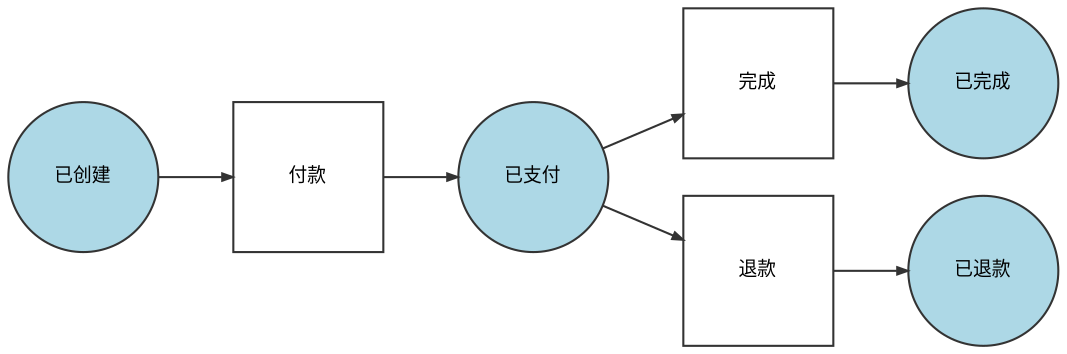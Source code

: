 digraph workflow {
  ratio="compress" rankdir="LR"
  node [fontsize="9" fontname="SimSun" color="#333333" fillcolor="lightblue" fixedsize="false" width="1"];
  edge [fontsize="9" fontname="SimSun" color="#333333" arrowhead="normal" arrowsize="0.5"];

  place_21c50805b553b7a40e48394a5d77d442587ddee2 [label="已创建", shape=circle style="filled"];
  place_9e1f1120d2eedc498808e1d855cfdbbd5564f22b [label="已支付", shape=circle style="filled"];
  place_231e564db4cdb44a6545583a8d460edc7f9f97ca [label="已完成", shape=circle style="filled"];
  place_a994ad4d435724c621cf03d9bbeb61bc270c6a82 [label="已退款", shape=circle style="filled"];
  transition_b6589fc6ab0dc82cf12099d1c2d40ab994e8410c [label="付款", shape="box" regular="1"];
  transition_356a192b7913b04c54574d18c28d46e6395428ab [label="完成", shape="box" regular="1"];
  transition_da4b9237bacccdf19c0760cab7aec4a8359010b0 [label="退款", shape="box" regular="1"];
  place_21c50805b553b7a40e48394a5d77d442587ddee2 -> transition_b6589fc6ab0dc82cf12099d1c2d40ab994e8410c [style="solid"];
  transition_b6589fc6ab0dc82cf12099d1c2d40ab994e8410c -> place_9e1f1120d2eedc498808e1d855cfdbbd5564f22b [style="solid"];
  place_9e1f1120d2eedc498808e1d855cfdbbd5564f22b -> transition_356a192b7913b04c54574d18c28d46e6395428ab [style="solid"];
  transition_356a192b7913b04c54574d18c28d46e6395428ab -> place_231e564db4cdb44a6545583a8d460edc7f9f97ca [style="solid"];
  place_9e1f1120d2eedc498808e1d855cfdbbd5564f22b -> transition_da4b9237bacccdf19c0760cab7aec4a8359010b0 [style="solid"];
  transition_da4b9237bacccdf19c0760cab7aec4a8359010b0 -> place_a994ad4d435724c621cf03d9bbeb61bc270c6a82 [style="solid"];
}
